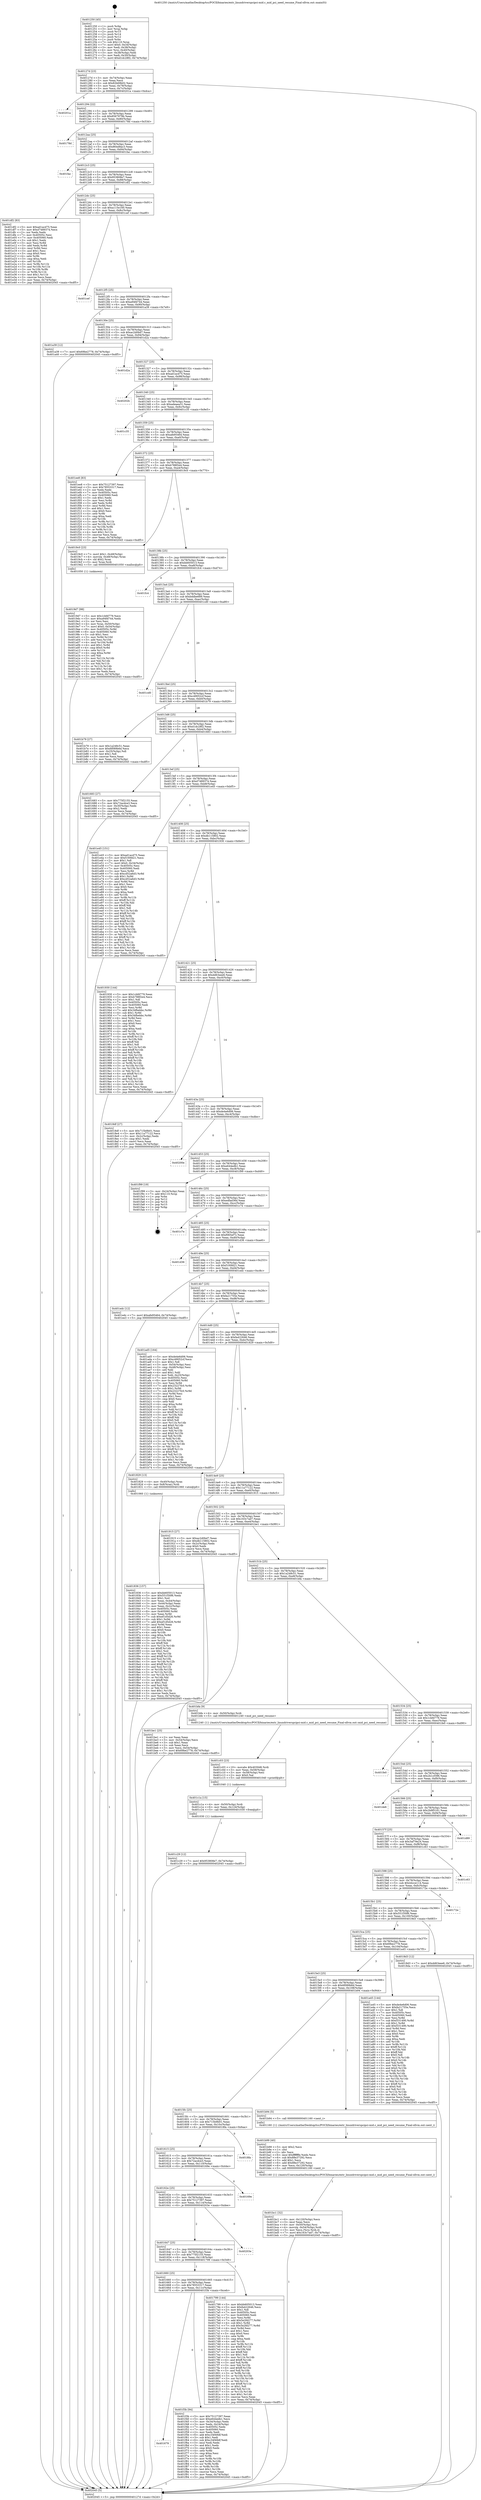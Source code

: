 digraph "0x401250" {
  label = "0x401250 (/mnt/c/Users/mathe/Desktop/tcc/POCII/binaries/extr_linuxdriverspcipci-mid.c_mid_pci_need_resume_Final-ollvm.out::main(0))"
  labelloc = "t"
  node[shape=record]

  Entry [label="",width=0.3,height=0.3,shape=circle,fillcolor=black,style=filled]
  "0x40127d" [label="{
     0x40127d [23]\l
     | [instrs]\l
     &nbsp;&nbsp;0x40127d \<+3\>: mov -0x74(%rbp),%eax\l
     &nbsp;&nbsp;0x401280 \<+2\>: mov %eax,%ecx\l
     &nbsp;&nbsp;0x401282 \<+6\>: sub $0x82b69b02,%ecx\l
     &nbsp;&nbsp;0x401288 \<+3\>: mov %eax,-0x78(%rbp)\l
     &nbsp;&nbsp;0x40128b \<+3\>: mov %ecx,-0x7c(%rbp)\l
     &nbsp;&nbsp;0x40128e \<+6\>: je 000000000040201a \<main+0xdca\>\l
  }"]
  "0x40201a" [label="{
     0x40201a\l
  }", style=dashed]
  "0x401294" [label="{
     0x401294 [22]\l
     | [instrs]\l
     &nbsp;&nbsp;0x401294 \<+5\>: jmp 0000000000401299 \<main+0x49\>\l
     &nbsp;&nbsp;0x401299 \<+3\>: mov -0x78(%rbp),%eax\l
     &nbsp;&nbsp;0x40129c \<+5\>: sub $0x8567979b,%eax\l
     &nbsp;&nbsp;0x4012a1 \<+3\>: mov %eax,-0x80(%rbp)\l
     &nbsp;&nbsp;0x4012a4 \<+6\>: je 000000000040178d \<main+0x53d\>\l
  }"]
  Exit [label="",width=0.3,height=0.3,shape=circle,fillcolor=black,style=filled,peripheries=2]
  "0x40178d" [label="{
     0x40178d\l
  }", style=dashed]
  "0x4012aa" [label="{
     0x4012aa [25]\l
     | [instrs]\l
     &nbsp;&nbsp;0x4012aa \<+5\>: jmp 00000000004012af \<main+0x5f\>\l
     &nbsp;&nbsp;0x4012af \<+3\>: mov -0x78(%rbp),%eax\l
     &nbsp;&nbsp;0x4012b2 \<+5\>: sub $0x864d8ac3,%eax\l
     &nbsp;&nbsp;0x4012b7 \<+6\>: mov %eax,-0x84(%rbp)\l
     &nbsp;&nbsp;0x4012bd \<+6\>: je 0000000000401fac \<main+0xd5c\>\l
  }"]
  "0x401679" [label="{
     0x401679\l
  }", style=dashed]
  "0x401fac" [label="{
     0x401fac\l
  }", style=dashed]
  "0x4012c3" [label="{
     0x4012c3 [25]\l
     | [instrs]\l
     &nbsp;&nbsp;0x4012c3 \<+5\>: jmp 00000000004012c8 \<main+0x78\>\l
     &nbsp;&nbsp;0x4012c8 \<+3\>: mov -0x78(%rbp),%eax\l
     &nbsp;&nbsp;0x4012cb \<+5\>: sub $0x953808e7,%eax\l
     &nbsp;&nbsp;0x4012d0 \<+6\>: mov %eax,-0x88(%rbp)\l
     &nbsp;&nbsp;0x4012d6 \<+6\>: je 0000000000401df2 \<main+0xba2\>\l
  }"]
  "0x401f3b" [label="{
     0x401f3b [94]\l
     | [instrs]\l
     &nbsp;&nbsp;0x401f3b \<+5\>: mov $0x75127397,%eax\l
     &nbsp;&nbsp;0x401f40 \<+5\>: mov $0xe644edb1,%ecx\l
     &nbsp;&nbsp;0x401f45 \<+3\>: mov -0x34(%rbp),%edx\l
     &nbsp;&nbsp;0x401f48 \<+3\>: mov %edx,-0x24(%rbp)\l
     &nbsp;&nbsp;0x401f4b \<+7\>: mov 0x40505c,%edx\l
     &nbsp;&nbsp;0x401f52 \<+7\>: mov 0x405060,%esi\l
     &nbsp;&nbsp;0x401f59 \<+2\>: mov %edx,%edi\l
     &nbsp;&nbsp;0x401f5b \<+6\>: add $0xc34f49df,%edi\l
     &nbsp;&nbsp;0x401f61 \<+3\>: sub $0x1,%edi\l
     &nbsp;&nbsp;0x401f64 \<+6\>: sub $0xc34f49df,%edi\l
     &nbsp;&nbsp;0x401f6a \<+3\>: imul %edi,%edx\l
     &nbsp;&nbsp;0x401f6d \<+3\>: and $0x1,%edx\l
     &nbsp;&nbsp;0x401f70 \<+3\>: cmp $0x0,%edx\l
     &nbsp;&nbsp;0x401f73 \<+4\>: sete %r8b\l
     &nbsp;&nbsp;0x401f77 \<+3\>: cmp $0xa,%esi\l
     &nbsp;&nbsp;0x401f7a \<+4\>: setl %r9b\l
     &nbsp;&nbsp;0x401f7e \<+3\>: mov %r8b,%r10b\l
     &nbsp;&nbsp;0x401f81 \<+3\>: and %r9b,%r10b\l
     &nbsp;&nbsp;0x401f84 \<+3\>: xor %r9b,%r8b\l
     &nbsp;&nbsp;0x401f87 \<+3\>: or %r8b,%r10b\l
     &nbsp;&nbsp;0x401f8a \<+4\>: test $0x1,%r10b\l
     &nbsp;&nbsp;0x401f8e \<+3\>: cmovne %ecx,%eax\l
     &nbsp;&nbsp;0x401f91 \<+3\>: mov %eax,-0x74(%rbp)\l
     &nbsp;&nbsp;0x401f94 \<+5\>: jmp 0000000000402045 \<main+0xdf5\>\l
  }"]
  "0x401df2" [label="{
     0x401df2 [83]\l
     | [instrs]\l
     &nbsp;&nbsp;0x401df2 \<+5\>: mov $0xad1acd75,%eax\l
     &nbsp;&nbsp;0x401df7 \<+5\>: mov $0xd7489374,%ecx\l
     &nbsp;&nbsp;0x401dfc \<+2\>: xor %edx,%edx\l
     &nbsp;&nbsp;0x401dfe \<+7\>: mov 0x40505c,%esi\l
     &nbsp;&nbsp;0x401e05 \<+7\>: mov 0x405060,%edi\l
     &nbsp;&nbsp;0x401e0c \<+3\>: sub $0x1,%edx\l
     &nbsp;&nbsp;0x401e0f \<+3\>: mov %esi,%r8d\l
     &nbsp;&nbsp;0x401e12 \<+3\>: add %edx,%r8d\l
     &nbsp;&nbsp;0x401e15 \<+4\>: imul %r8d,%esi\l
     &nbsp;&nbsp;0x401e19 \<+3\>: and $0x1,%esi\l
     &nbsp;&nbsp;0x401e1c \<+3\>: cmp $0x0,%esi\l
     &nbsp;&nbsp;0x401e1f \<+4\>: sete %r9b\l
     &nbsp;&nbsp;0x401e23 \<+3\>: cmp $0xa,%edi\l
     &nbsp;&nbsp;0x401e26 \<+4\>: setl %r10b\l
     &nbsp;&nbsp;0x401e2a \<+3\>: mov %r9b,%r11b\l
     &nbsp;&nbsp;0x401e2d \<+3\>: and %r10b,%r11b\l
     &nbsp;&nbsp;0x401e30 \<+3\>: xor %r10b,%r9b\l
     &nbsp;&nbsp;0x401e33 \<+3\>: or %r9b,%r11b\l
     &nbsp;&nbsp;0x401e36 \<+4\>: test $0x1,%r11b\l
     &nbsp;&nbsp;0x401e3a \<+3\>: cmovne %ecx,%eax\l
     &nbsp;&nbsp;0x401e3d \<+3\>: mov %eax,-0x74(%rbp)\l
     &nbsp;&nbsp;0x401e40 \<+5\>: jmp 0000000000402045 \<main+0xdf5\>\l
  }"]
  "0x4012dc" [label="{
     0x4012dc [25]\l
     | [instrs]\l
     &nbsp;&nbsp;0x4012dc \<+5\>: jmp 00000000004012e1 \<main+0x91\>\l
     &nbsp;&nbsp;0x4012e1 \<+3\>: mov -0x78(%rbp),%eax\l
     &nbsp;&nbsp;0x4012e4 \<+5\>: sub $0xa115e160,%eax\l
     &nbsp;&nbsp;0x4012e9 \<+6\>: mov %eax,-0x8c(%rbp)\l
     &nbsp;&nbsp;0x4012ef \<+6\>: je 0000000000401cef \<main+0xa9f\>\l
  }"]
  "0x401c29" [label="{
     0x401c29 [12]\l
     | [instrs]\l
     &nbsp;&nbsp;0x401c29 \<+7\>: movl $0x953808e7,-0x74(%rbp)\l
     &nbsp;&nbsp;0x401c30 \<+5\>: jmp 0000000000402045 \<main+0xdf5\>\l
  }"]
  "0x401cef" [label="{
     0x401cef\l
  }", style=dashed]
  "0x4012f5" [label="{
     0x4012f5 [25]\l
     | [instrs]\l
     &nbsp;&nbsp;0x4012f5 \<+5\>: jmp 00000000004012fa \<main+0xaa\>\l
     &nbsp;&nbsp;0x4012fa \<+3\>: mov -0x78(%rbp),%eax\l
     &nbsp;&nbsp;0x4012fd \<+5\>: sub $0xa94fd744,%eax\l
     &nbsp;&nbsp;0x401302 \<+6\>: mov %eax,-0x90(%rbp)\l
     &nbsp;&nbsp;0x401308 \<+6\>: je 0000000000401a39 \<main+0x7e9\>\l
  }"]
  "0x401c1a" [label="{
     0x401c1a [15]\l
     | [instrs]\l
     &nbsp;&nbsp;0x401c1a \<+4\>: mov -0x50(%rbp),%rdi\l
     &nbsp;&nbsp;0x401c1e \<+6\>: mov %eax,-0x124(%rbp)\l
     &nbsp;&nbsp;0x401c24 \<+5\>: call 0000000000401030 \<free@plt\>\l
     | [calls]\l
     &nbsp;&nbsp;0x401030 \{1\} (unknown)\l
  }"]
  "0x401a39" [label="{
     0x401a39 [12]\l
     | [instrs]\l
     &nbsp;&nbsp;0x401a39 \<+7\>: movl $0x69be2778,-0x74(%rbp)\l
     &nbsp;&nbsp;0x401a40 \<+5\>: jmp 0000000000402045 \<main+0xdf5\>\l
  }"]
  "0x40130e" [label="{
     0x40130e [25]\l
     | [instrs]\l
     &nbsp;&nbsp;0x40130e \<+5\>: jmp 0000000000401313 \<main+0xc3\>\l
     &nbsp;&nbsp;0x401313 \<+3\>: mov -0x78(%rbp),%eax\l
     &nbsp;&nbsp;0x401316 \<+5\>: sub $0xac2d0bd7,%eax\l
     &nbsp;&nbsp;0x40131b \<+6\>: mov %eax,-0x94(%rbp)\l
     &nbsp;&nbsp;0x401321 \<+6\>: je 0000000000401d2a \<main+0xada\>\l
  }"]
  "0x401c03" [label="{
     0x401c03 [23]\l
     | [instrs]\l
     &nbsp;&nbsp;0x401c03 \<+10\>: movabs $0x4030d6,%rdi\l
     &nbsp;&nbsp;0x401c0d \<+3\>: mov %eax,-0x58(%rbp)\l
     &nbsp;&nbsp;0x401c10 \<+3\>: mov -0x58(%rbp),%esi\l
     &nbsp;&nbsp;0x401c13 \<+2\>: mov $0x0,%al\l
     &nbsp;&nbsp;0x401c15 \<+5\>: call 0000000000401040 \<printf@plt\>\l
     | [calls]\l
     &nbsp;&nbsp;0x401040 \{1\} (unknown)\l
  }"]
  "0x401d2a" [label="{
     0x401d2a\l
  }", style=dashed]
  "0x401327" [label="{
     0x401327 [25]\l
     | [instrs]\l
     &nbsp;&nbsp;0x401327 \<+5\>: jmp 000000000040132c \<main+0xdc\>\l
     &nbsp;&nbsp;0x40132c \<+3\>: mov -0x78(%rbp),%eax\l
     &nbsp;&nbsp;0x40132f \<+5\>: sub $0xad1acd75,%eax\l
     &nbsp;&nbsp;0x401334 \<+6\>: mov %eax,-0x98(%rbp)\l
     &nbsp;&nbsp;0x40133a \<+6\>: je 000000000040202b \<main+0xddb\>\l
  }"]
  "0x401bc1" [label="{
     0x401bc1 [32]\l
     | [instrs]\l
     &nbsp;&nbsp;0x401bc1 \<+6\>: mov -0x120(%rbp),%ecx\l
     &nbsp;&nbsp;0x401bc7 \<+3\>: imul %eax,%ecx\l
     &nbsp;&nbsp;0x401bca \<+4\>: mov -0x50(%rbp),%rsi\l
     &nbsp;&nbsp;0x401bce \<+4\>: movslq -0x54(%rbp),%rdi\l
     &nbsp;&nbsp;0x401bd2 \<+3\>: mov %ecx,(%rsi,%rdi,4)\l
     &nbsp;&nbsp;0x401bd5 \<+7\>: movl $0x163c7ad7,-0x74(%rbp)\l
     &nbsp;&nbsp;0x401bdc \<+5\>: jmp 0000000000402045 \<main+0xdf5\>\l
  }"]
  "0x40202b" [label="{
     0x40202b\l
  }", style=dashed]
  "0x401340" [label="{
     0x401340 [25]\l
     | [instrs]\l
     &nbsp;&nbsp;0x401340 \<+5\>: jmp 0000000000401345 \<main+0xf5\>\l
     &nbsp;&nbsp;0x401345 \<+3\>: mov -0x78(%rbp),%eax\l
     &nbsp;&nbsp;0x401348 \<+5\>: sub $0xadeaea31,%eax\l
     &nbsp;&nbsp;0x40134d \<+6\>: mov %eax,-0x9c(%rbp)\l
     &nbsp;&nbsp;0x401353 \<+6\>: je 0000000000401c35 \<main+0x9e5\>\l
  }"]
  "0x401b99" [label="{
     0x401b99 [40]\l
     | [instrs]\l
     &nbsp;&nbsp;0x401b99 \<+5\>: mov $0x2,%ecx\l
     &nbsp;&nbsp;0x401b9e \<+1\>: cltd\l
     &nbsp;&nbsp;0x401b9f \<+2\>: idiv %ecx\l
     &nbsp;&nbsp;0x401ba1 \<+6\>: imul $0xfffffffe,%edx,%ecx\l
     &nbsp;&nbsp;0x401ba7 \<+6\>: sub $0x88e37292,%ecx\l
     &nbsp;&nbsp;0x401bad \<+3\>: add $0x1,%ecx\l
     &nbsp;&nbsp;0x401bb0 \<+6\>: add $0x88e37292,%ecx\l
     &nbsp;&nbsp;0x401bb6 \<+6\>: mov %ecx,-0x120(%rbp)\l
     &nbsp;&nbsp;0x401bbc \<+5\>: call 0000000000401160 \<next_i\>\l
     | [calls]\l
     &nbsp;&nbsp;0x401160 \{1\} (/mnt/c/Users/mathe/Desktop/tcc/POCII/binaries/extr_linuxdriverspcipci-mid.c_mid_pci_need_resume_Final-ollvm.out::next_i)\l
  }"]
  "0x401c35" [label="{
     0x401c35\l
  }", style=dashed]
  "0x401359" [label="{
     0x401359 [25]\l
     | [instrs]\l
     &nbsp;&nbsp;0x401359 \<+5\>: jmp 000000000040135e \<main+0x10e\>\l
     &nbsp;&nbsp;0x40135e \<+3\>: mov -0x78(%rbp),%eax\l
     &nbsp;&nbsp;0x401361 \<+5\>: sub $0xafe95464,%eax\l
     &nbsp;&nbsp;0x401366 \<+6\>: mov %eax,-0xa0(%rbp)\l
     &nbsp;&nbsp;0x40136c \<+6\>: je 0000000000401ee8 \<main+0xc98\>\l
  }"]
  "0x4019d7" [label="{
     0x4019d7 [98]\l
     | [instrs]\l
     &nbsp;&nbsp;0x4019d7 \<+5\>: mov $0x1cbfd779,%ecx\l
     &nbsp;&nbsp;0x4019dc \<+5\>: mov $0xa94fd744,%edx\l
     &nbsp;&nbsp;0x4019e1 \<+2\>: xor %esi,%esi\l
     &nbsp;&nbsp;0x4019e3 \<+4\>: mov %rax,-0x50(%rbp)\l
     &nbsp;&nbsp;0x4019e7 \<+7\>: movl $0x0,-0x54(%rbp)\l
     &nbsp;&nbsp;0x4019ee \<+8\>: mov 0x40505c,%r8d\l
     &nbsp;&nbsp;0x4019f6 \<+8\>: mov 0x405060,%r9d\l
     &nbsp;&nbsp;0x4019fe \<+3\>: sub $0x1,%esi\l
     &nbsp;&nbsp;0x401a01 \<+3\>: mov %r8d,%r10d\l
     &nbsp;&nbsp;0x401a04 \<+3\>: add %esi,%r10d\l
     &nbsp;&nbsp;0x401a07 \<+4\>: imul %r10d,%r8d\l
     &nbsp;&nbsp;0x401a0b \<+4\>: and $0x1,%r8d\l
     &nbsp;&nbsp;0x401a0f \<+4\>: cmp $0x0,%r8d\l
     &nbsp;&nbsp;0x401a13 \<+4\>: sete %r11b\l
     &nbsp;&nbsp;0x401a17 \<+4\>: cmp $0xa,%r9d\l
     &nbsp;&nbsp;0x401a1b \<+3\>: setl %bl\l
     &nbsp;&nbsp;0x401a1e \<+3\>: mov %r11b,%r14b\l
     &nbsp;&nbsp;0x401a21 \<+3\>: and %bl,%r14b\l
     &nbsp;&nbsp;0x401a24 \<+3\>: xor %bl,%r11b\l
     &nbsp;&nbsp;0x401a27 \<+3\>: or %r11b,%r14b\l
     &nbsp;&nbsp;0x401a2a \<+4\>: test $0x1,%r14b\l
     &nbsp;&nbsp;0x401a2e \<+3\>: cmovne %edx,%ecx\l
     &nbsp;&nbsp;0x401a31 \<+3\>: mov %ecx,-0x74(%rbp)\l
     &nbsp;&nbsp;0x401a34 \<+5\>: jmp 0000000000402045 \<main+0xdf5\>\l
  }"]
  "0x401ee8" [label="{
     0x401ee8 [83]\l
     | [instrs]\l
     &nbsp;&nbsp;0x401ee8 \<+5\>: mov $0x75127397,%eax\l
     &nbsp;&nbsp;0x401eed \<+5\>: mov $0x78553317,%ecx\l
     &nbsp;&nbsp;0x401ef2 \<+2\>: xor %edx,%edx\l
     &nbsp;&nbsp;0x401ef4 \<+7\>: mov 0x40505c,%esi\l
     &nbsp;&nbsp;0x401efb \<+7\>: mov 0x405060,%edi\l
     &nbsp;&nbsp;0x401f02 \<+3\>: sub $0x1,%edx\l
     &nbsp;&nbsp;0x401f05 \<+3\>: mov %esi,%r8d\l
     &nbsp;&nbsp;0x401f08 \<+3\>: add %edx,%r8d\l
     &nbsp;&nbsp;0x401f0b \<+4\>: imul %r8d,%esi\l
     &nbsp;&nbsp;0x401f0f \<+3\>: and $0x1,%esi\l
     &nbsp;&nbsp;0x401f12 \<+3\>: cmp $0x0,%esi\l
     &nbsp;&nbsp;0x401f15 \<+4\>: sete %r9b\l
     &nbsp;&nbsp;0x401f19 \<+3\>: cmp $0xa,%edi\l
     &nbsp;&nbsp;0x401f1c \<+4\>: setl %r10b\l
     &nbsp;&nbsp;0x401f20 \<+3\>: mov %r9b,%r11b\l
     &nbsp;&nbsp;0x401f23 \<+3\>: and %r10b,%r11b\l
     &nbsp;&nbsp;0x401f26 \<+3\>: xor %r10b,%r9b\l
     &nbsp;&nbsp;0x401f29 \<+3\>: or %r9b,%r11b\l
     &nbsp;&nbsp;0x401f2c \<+4\>: test $0x1,%r11b\l
     &nbsp;&nbsp;0x401f30 \<+3\>: cmovne %ecx,%eax\l
     &nbsp;&nbsp;0x401f33 \<+3\>: mov %eax,-0x74(%rbp)\l
     &nbsp;&nbsp;0x401f36 \<+5\>: jmp 0000000000402045 \<main+0xdf5\>\l
  }"]
  "0x401372" [label="{
     0x401372 [25]\l
     | [instrs]\l
     &nbsp;&nbsp;0x401372 \<+5\>: jmp 0000000000401377 \<main+0x127\>\l
     &nbsp;&nbsp;0x401377 \<+3\>: mov -0x78(%rbp),%eax\l
     &nbsp;&nbsp;0x40137a \<+5\>: sub $0xb788f2e4,%eax\l
     &nbsp;&nbsp;0x40137f \<+6\>: mov %eax,-0xa4(%rbp)\l
     &nbsp;&nbsp;0x401385 \<+6\>: je 00000000004019c0 \<main+0x770\>\l
  }"]
  "0x401836" [label="{
     0x401836 [157]\l
     | [instrs]\l
     &nbsp;&nbsp;0x401836 \<+5\>: mov $0xbb605013,%ecx\l
     &nbsp;&nbsp;0x40183b \<+5\>: mov $0x551f30f6,%edx\l
     &nbsp;&nbsp;0x401840 \<+3\>: mov $0x1,%sil\l
     &nbsp;&nbsp;0x401843 \<+3\>: mov %eax,-0x44(%rbp)\l
     &nbsp;&nbsp;0x401846 \<+3\>: mov -0x44(%rbp),%eax\l
     &nbsp;&nbsp;0x401849 \<+3\>: mov %eax,-0x2c(%rbp)\l
     &nbsp;&nbsp;0x40184c \<+7\>: mov 0x40505c,%eax\l
     &nbsp;&nbsp;0x401853 \<+8\>: mov 0x405060,%r8d\l
     &nbsp;&nbsp;0x40185b \<+3\>: mov %eax,%r9d\l
     &nbsp;&nbsp;0x40185e \<+7\>: sub $0xef1d5d26,%r9d\l
     &nbsp;&nbsp;0x401865 \<+4\>: sub $0x1,%r9d\l
     &nbsp;&nbsp;0x401869 \<+7\>: add $0xef1d5d26,%r9d\l
     &nbsp;&nbsp;0x401870 \<+4\>: imul %r9d,%eax\l
     &nbsp;&nbsp;0x401874 \<+3\>: and $0x1,%eax\l
     &nbsp;&nbsp;0x401877 \<+3\>: cmp $0x0,%eax\l
     &nbsp;&nbsp;0x40187a \<+4\>: sete %r10b\l
     &nbsp;&nbsp;0x40187e \<+4\>: cmp $0xa,%r8d\l
     &nbsp;&nbsp;0x401882 \<+4\>: setl %r11b\l
     &nbsp;&nbsp;0x401886 \<+3\>: mov %r10b,%bl\l
     &nbsp;&nbsp;0x401889 \<+3\>: xor $0xff,%bl\l
     &nbsp;&nbsp;0x40188c \<+3\>: mov %r11b,%r14b\l
     &nbsp;&nbsp;0x40188f \<+4\>: xor $0xff,%r14b\l
     &nbsp;&nbsp;0x401893 \<+4\>: xor $0x1,%sil\l
     &nbsp;&nbsp;0x401897 \<+3\>: mov %bl,%r15b\l
     &nbsp;&nbsp;0x40189a \<+4\>: and $0xff,%r15b\l
     &nbsp;&nbsp;0x40189e \<+3\>: and %sil,%r10b\l
     &nbsp;&nbsp;0x4018a1 \<+3\>: mov %r14b,%r12b\l
     &nbsp;&nbsp;0x4018a4 \<+4\>: and $0xff,%r12b\l
     &nbsp;&nbsp;0x4018a8 \<+3\>: and %sil,%r11b\l
     &nbsp;&nbsp;0x4018ab \<+3\>: or %r10b,%r15b\l
     &nbsp;&nbsp;0x4018ae \<+3\>: or %r11b,%r12b\l
     &nbsp;&nbsp;0x4018b1 \<+3\>: xor %r12b,%r15b\l
     &nbsp;&nbsp;0x4018b4 \<+3\>: or %r14b,%bl\l
     &nbsp;&nbsp;0x4018b7 \<+3\>: xor $0xff,%bl\l
     &nbsp;&nbsp;0x4018ba \<+4\>: or $0x1,%sil\l
     &nbsp;&nbsp;0x4018be \<+3\>: and %sil,%bl\l
     &nbsp;&nbsp;0x4018c1 \<+3\>: or %bl,%r15b\l
     &nbsp;&nbsp;0x4018c4 \<+4\>: test $0x1,%r15b\l
     &nbsp;&nbsp;0x4018c8 \<+3\>: cmovne %edx,%ecx\l
     &nbsp;&nbsp;0x4018cb \<+3\>: mov %ecx,-0x74(%rbp)\l
     &nbsp;&nbsp;0x4018ce \<+5\>: jmp 0000000000402045 \<main+0xdf5\>\l
  }"]
  "0x4019c0" [label="{
     0x4019c0 [23]\l
     | [instrs]\l
     &nbsp;&nbsp;0x4019c0 \<+7\>: movl $0x1,-0x48(%rbp)\l
     &nbsp;&nbsp;0x4019c7 \<+4\>: movslq -0x48(%rbp),%rax\l
     &nbsp;&nbsp;0x4019cb \<+4\>: shl $0x2,%rax\l
     &nbsp;&nbsp;0x4019cf \<+3\>: mov %rax,%rdi\l
     &nbsp;&nbsp;0x4019d2 \<+5\>: call 0000000000401050 \<malloc@plt\>\l
     | [calls]\l
     &nbsp;&nbsp;0x401050 \{1\} (unknown)\l
  }"]
  "0x40138b" [label="{
     0x40138b [25]\l
     | [instrs]\l
     &nbsp;&nbsp;0x40138b \<+5\>: jmp 0000000000401390 \<main+0x140\>\l
     &nbsp;&nbsp;0x401390 \<+3\>: mov -0x78(%rbp),%eax\l
     &nbsp;&nbsp;0x401393 \<+5\>: sub $0xbb605013,%eax\l
     &nbsp;&nbsp;0x401398 \<+6\>: mov %eax,-0xa8(%rbp)\l
     &nbsp;&nbsp;0x40139e \<+6\>: je 0000000000401fc4 \<main+0xd74\>\l
  }"]
  "0x401660" [label="{
     0x401660 [25]\l
     | [instrs]\l
     &nbsp;&nbsp;0x401660 \<+5\>: jmp 0000000000401665 \<main+0x415\>\l
     &nbsp;&nbsp;0x401665 \<+3\>: mov -0x78(%rbp),%eax\l
     &nbsp;&nbsp;0x401668 \<+5\>: sub $0x78553317,%eax\l
     &nbsp;&nbsp;0x40166d \<+6\>: mov %eax,-0x11c(%rbp)\l
     &nbsp;&nbsp;0x401673 \<+6\>: je 0000000000401f3b \<main+0xceb\>\l
  }"]
  "0x401fc4" [label="{
     0x401fc4\l
  }", style=dashed]
  "0x4013a4" [label="{
     0x4013a4 [25]\l
     | [instrs]\l
     &nbsp;&nbsp;0x4013a4 \<+5\>: jmp 00000000004013a9 \<main+0x159\>\l
     &nbsp;&nbsp;0x4013a9 \<+3\>: mov -0x78(%rbp),%eax\l
     &nbsp;&nbsp;0x4013ac \<+5\>: sub $0xbddbe689,%eax\l
     &nbsp;&nbsp;0x4013b1 \<+6\>: mov %eax,-0xac(%rbp)\l
     &nbsp;&nbsp;0x4013b7 \<+6\>: je 0000000000401cd0 \<main+0xa80\>\l
  }"]
  "0x401799" [label="{
     0x401799 [144]\l
     | [instrs]\l
     &nbsp;&nbsp;0x401799 \<+5\>: mov $0xbb605013,%eax\l
     &nbsp;&nbsp;0x40179e \<+5\>: mov $0xfa422646,%ecx\l
     &nbsp;&nbsp;0x4017a3 \<+2\>: mov $0x1,%dl\l
     &nbsp;&nbsp;0x4017a5 \<+7\>: mov 0x40505c,%esi\l
     &nbsp;&nbsp;0x4017ac \<+7\>: mov 0x405060,%edi\l
     &nbsp;&nbsp;0x4017b3 \<+3\>: mov %esi,%r8d\l
     &nbsp;&nbsp;0x4017b6 \<+7\>: add $0x5e2fd277,%r8d\l
     &nbsp;&nbsp;0x4017bd \<+4\>: sub $0x1,%r8d\l
     &nbsp;&nbsp;0x4017c1 \<+7\>: sub $0x5e2fd277,%r8d\l
     &nbsp;&nbsp;0x4017c8 \<+4\>: imul %r8d,%esi\l
     &nbsp;&nbsp;0x4017cc \<+3\>: and $0x1,%esi\l
     &nbsp;&nbsp;0x4017cf \<+3\>: cmp $0x0,%esi\l
     &nbsp;&nbsp;0x4017d2 \<+4\>: sete %r9b\l
     &nbsp;&nbsp;0x4017d6 \<+3\>: cmp $0xa,%edi\l
     &nbsp;&nbsp;0x4017d9 \<+4\>: setl %r10b\l
     &nbsp;&nbsp;0x4017dd \<+3\>: mov %r9b,%r11b\l
     &nbsp;&nbsp;0x4017e0 \<+4\>: xor $0xff,%r11b\l
     &nbsp;&nbsp;0x4017e4 \<+3\>: mov %r10b,%bl\l
     &nbsp;&nbsp;0x4017e7 \<+3\>: xor $0xff,%bl\l
     &nbsp;&nbsp;0x4017ea \<+3\>: xor $0x1,%dl\l
     &nbsp;&nbsp;0x4017ed \<+3\>: mov %r11b,%r14b\l
     &nbsp;&nbsp;0x4017f0 \<+4\>: and $0xff,%r14b\l
     &nbsp;&nbsp;0x4017f4 \<+3\>: and %dl,%r9b\l
     &nbsp;&nbsp;0x4017f7 \<+3\>: mov %bl,%r15b\l
     &nbsp;&nbsp;0x4017fa \<+4\>: and $0xff,%r15b\l
     &nbsp;&nbsp;0x4017fe \<+3\>: and %dl,%r10b\l
     &nbsp;&nbsp;0x401801 \<+3\>: or %r9b,%r14b\l
     &nbsp;&nbsp;0x401804 \<+3\>: or %r10b,%r15b\l
     &nbsp;&nbsp;0x401807 \<+3\>: xor %r15b,%r14b\l
     &nbsp;&nbsp;0x40180a \<+3\>: or %bl,%r11b\l
     &nbsp;&nbsp;0x40180d \<+4\>: xor $0xff,%r11b\l
     &nbsp;&nbsp;0x401811 \<+3\>: or $0x1,%dl\l
     &nbsp;&nbsp;0x401814 \<+3\>: and %dl,%r11b\l
     &nbsp;&nbsp;0x401817 \<+3\>: or %r11b,%r14b\l
     &nbsp;&nbsp;0x40181a \<+4\>: test $0x1,%r14b\l
     &nbsp;&nbsp;0x40181e \<+3\>: cmovne %ecx,%eax\l
     &nbsp;&nbsp;0x401821 \<+3\>: mov %eax,-0x74(%rbp)\l
     &nbsp;&nbsp;0x401824 \<+5\>: jmp 0000000000402045 \<main+0xdf5\>\l
  }"]
  "0x401cd0" [label="{
     0x401cd0\l
  }", style=dashed]
  "0x4013bd" [label="{
     0x4013bd [25]\l
     | [instrs]\l
     &nbsp;&nbsp;0x4013bd \<+5\>: jmp 00000000004013c2 \<main+0x172\>\l
     &nbsp;&nbsp;0x4013c2 \<+3\>: mov -0x78(%rbp),%eax\l
     &nbsp;&nbsp;0x4013c5 \<+5\>: sub $0xc49052cf,%eax\l
     &nbsp;&nbsp;0x4013ca \<+6\>: mov %eax,-0xb0(%rbp)\l
     &nbsp;&nbsp;0x4013d0 \<+6\>: je 0000000000401b79 \<main+0x929\>\l
  }"]
  "0x401647" [label="{
     0x401647 [25]\l
     | [instrs]\l
     &nbsp;&nbsp;0x401647 \<+5\>: jmp 000000000040164c \<main+0x3fc\>\l
     &nbsp;&nbsp;0x40164c \<+3\>: mov -0x78(%rbp),%eax\l
     &nbsp;&nbsp;0x40164f \<+5\>: sub $0x775f2155,%eax\l
     &nbsp;&nbsp;0x401654 \<+6\>: mov %eax,-0x118(%rbp)\l
     &nbsp;&nbsp;0x40165a \<+6\>: je 0000000000401799 \<main+0x549\>\l
  }"]
  "0x401b79" [label="{
     0x401b79 [27]\l
     | [instrs]\l
     &nbsp;&nbsp;0x401b79 \<+5\>: mov $0x1a248c51,%eax\l
     &nbsp;&nbsp;0x401b7e \<+5\>: mov $0x6f089b6d,%ecx\l
     &nbsp;&nbsp;0x401b83 \<+3\>: mov -0x25(%rbp),%dl\l
     &nbsp;&nbsp;0x401b86 \<+3\>: test $0x1,%dl\l
     &nbsp;&nbsp;0x401b89 \<+3\>: cmovne %ecx,%eax\l
     &nbsp;&nbsp;0x401b8c \<+3\>: mov %eax,-0x74(%rbp)\l
     &nbsp;&nbsp;0x401b8f \<+5\>: jmp 0000000000402045 \<main+0xdf5\>\l
  }"]
  "0x4013d6" [label="{
     0x4013d6 [25]\l
     | [instrs]\l
     &nbsp;&nbsp;0x4013d6 \<+5\>: jmp 00000000004013db \<main+0x18b\>\l
     &nbsp;&nbsp;0x4013db \<+3\>: mov -0x78(%rbp),%eax\l
     &nbsp;&nbsp;0x4013de \<+5\>: sub $0xd1dc28f2,%eax\l
     &nbsp;&nbsp;0x4013e3 \<+6\>: mov %eax,-0xb4(%rbp)\l
     &nbsp;&nbsp;0x4013e9 \<+6\>: je 0000000000401683 \<main+0x433\>\l
  }"]
  "0x40203e" [label="{
     0x40203e\l
  }", style=dashed]
  "0x401683" [label="{
     0x401683 [27]\l
     | [instrs]\l
     &nbsp;&nbsp;0x401683 \<+5\>: mov $0x775f2155,%eax\l
     &nbsp;&nbsp;0x401688 \<+5\>: mov $0x72acdce3,%ecx\l
     &nbsp;&nbsp;0x40168d \<+3\>: mov -0x30(%rbp),%edx\l
     &nbsp;&nbsp;0x401690 \<+3\>: cmp $0x2,%edx\l
     &nbsp;&nbsp;0x401693 \<+3\>: cmovne %ecx,%eax\l
     &nbsp;&nbsp;0x401696 \<+3\>: mov %eax,-0x74(%rbp)\l
     &nbsp;&nbsp;0x401699 \<+5\>: jmp 0000000000402045 \<main+0xdf5\>\l
  }"]
  "0x4013ef" [label="{
     0x4013ef [25]\l
     | [instrs]\l
     &nbsp;&nbsp;0x4013ef \<+5\>: jmp 00000000004013f4 \<main+0x1a4\>\l
     &nbsp;&nbsp;0x4013f4 \<+3\>: mov -0x78(%rbp),%eax\l
     &nbsp;&nbsp;0x4013f7 \<+5\>: sub $0xd7489374,%eax\l
     &nbsp;&nbsp;0x4013fc \<+6\>: mov %eax,-0xb8(%rbp)\l
     &nbsp;&nbsp;0x401402 \<+6\>: je 0000000000401e45 \<main+0xbf5\>\l
  }"]
  "0x402045" [label="{
     0x402045 [5]\l
     | [instrs]\l
     &nbsp;&nbsp;0x402045 \<+5\>: jmp 000000000040127d \<main+0x2d\>\l
  }"]
  "0x401250" [label="{
     0x401250 [45]\l
     | [instrs]\l
     &nbsp;&nbsp;0x401250 \<+1\>: push %rbp\l
     &nbsp;&nbsp;0x401251 \<+3\>: mov %rsp,%rbp\l
     &nbsp;&nbsp;0x401254 \<+2\>: push %r15\l
     &nbsp;&nbsp;0x401256 \<+2\>: push %r14\l
     &nbsp;&nbsp;0x401258 \<+2\>: push %r12\l
     &nbsp;&nbsp;0x40125a \<+1\>: push %rbx\l
     &nbsp;&nbsp;0x40125b \<+7\>: sub $0x110,%rsp\l
     &nbsp;&nbsp;0x401262 \<+7\>: movl $0x0,-0x34(%rbp)\l
     &nbsp;&nbsp;0x401269 \<+3\>: mov %edi,-0x38(%rbp)\l
     &nbsp;&nbsp;0x40126c \<+4\>: mov %rsi,-0x40(%rbp)\l
     &nbsp;&nbsp;0x401270 \<+3\>: mov -0x38(%rbp),%edi\l
     &nbsp;&nbsp;0x401273 \<+3\>: mov %edi,-0x30(%rbp)\l
     &nbsp;&nbsp;0x401276 \<+7\>: movl $0xd1dc28f2,-0x74(%rbp)\l
  }"]
  "0x40162e" [label="{
     0x40162e [25]\l
     | [instrs]\l
     &nbsp;&nbsp;0x40162e \<+5\>: jmp 0000000000401633 \<main+0x3e3\>\l
     &nbsp;&nbsp;0x401633 \<+3\>: mov -0x78(%rbp),%eax\l
     &nbsp;&nbsp;0x401636 \<+5\>: sub $0x75127397,%eax\l
     &nbsp;&nbsp;0x40163b \<+6\>: mov %eax,-0x114(%rbp)\l
     &nbsp;&nbsp;0x401641 \<+6\>: je 000000000040203e \<main+0xdee\>\l
  }"]
  "0x401e45" [label="{
     0x401e45 [151]\l
     | [instrs]\l
     &nbsp;&nbsp;0x401e45 \<+5\>: mov $0xad1acd75,%eax\l
     &nbsp;&nbsp;0x401e4a \<+5\>: mov $0xf100fd21,%ecx\l
     &nbsp;&nbsp;0x401e4f \<+2\>: mov $0x1,%dl\l
     &nbsp;&nbsp;0x401e51 \<+7\>: movl $0x0,-0x34(%rbp)\l
     &nbsp;&nbsp;0x401e58 \<+7\>: mov 0x40505c,%esi\l
     &nbsp;&nbsp;0x401e5f \<+7\>: mov 0x405060,%edi\l
     &nbsp;&nbsp;0x401e66 \<+3\>: mov %esi,%r8d\l
     &nbsp;&nbsp;0x401e69 \<+7\>: sub $0xcd52a6d3,%r8d\l
     &nbsp;&nbsp;0x401e70 \<+4\>: sub $0x1,%r8d\l
     &nbsp;&nbsp;0x401e74 \<+7\>: add $0xcd52a6d3,%r8d\l
     &nbsp;&nbsp;0x401e7b \<+4\>: imul %r8d,%esi\l
     &nbsp;&nbsp;0x401e7f \<+3\>: and $0x1,%esi\l
     &nbsp;&nbsp;0x401e82 \<+3\>: cmp $0x0,%esi\l
     &nbsp;&nbsp;0x401e85 \<+4\>: sete %r9b\l
     &nbsp;&nbsp;0x401e89 \<+3\>: cmp $0xa,%edi\l
     &nbsp;&nbsp;0x401e8c \<+4\>: setl %r10b\l
     &nbsp;&nbsp;0x401e90 \<+3\>: mov %r9b,%r11b\l
     &nbsp;&nbsp;0x401e93 \<+4\>: xor $0xff,%r11b\l
     &nbsp;&nbsp;0x401e97 \<+3\>: mov %r10b,%bl\l
     &nbsp;&nbsp;0x401e9a \<+3\>: xor $0xff,%bl\l
     &nbsp;&nbsp;0x401e9d \<+3\>: xor $0x1,%dl\l
     &nbsp;&nbsp;0x401ea0 \<+3\>: mov %r11b,%r14b\l
     &nbsp;&nbsp;0x401ea3 \<+4\>: and $0xff,%r14b\l
     &nbsp;&nbsp;0x401ea7 \<+3\>: and %dl,%r9b\l
     &nbsp;&nbsp;0x401eaa \<+3\>: mov %bl,%r15b\l
     &nbsp;&nbsp;0x401ead \<+4\>: and $0xff,%r15b\l
     &nbsp;&nbsp;0x401eb1 \<+3\>: and %dl,%r10b\l
     &nbsp;&nbsp;0x401eb4 \<+3\>: or %r9b,%r14b\l
     &nbsp;&nbsp;0x401eb7 \<+3\>: or %r10b,%r15b\l
     &nbsp;&nbsp;0x401eba \<+3\>: xor %r15b,%r14b\l
     &nbsp;&nbsp;0x401ebd \<+3\>: or %bl,%r11b\l
     &nbsp;&nbsp;0x401ec0 \<+4\>: xor $0xff,%r11b\l
     &nbsp;&nbsp;0x401ec4 \<+3\>: or $0x1,%dl\l
     &nbsp;&nbsp;0x401ec7 \<+3\>: and %dl,%r11b\l
     &nbsp;&nbsp;0x401eca \<+3\>: or %r11b,%r14b\l
     &nbsp;&nbsp;0x401ecd \<+4\>: test $0x1,%r14b\l
     &nbsp;&nbsp;0x401ed1 \<+3\>: cmovne %ecx,%eax\l
     &nbsp;&nbsp;0x401ed4 \<+3\>: mov %eax,-0x74(%rbp)\l
     &nbsp;&nbsp;0x401ed7 \<+5\>: jmp 0000000000402045 \<main+0xdf5\>\l
  }"]
  "0x401408" [label="{
     0x401408 [25]\l
     | [instrs]\l
     &nbsp;&nbsp;0x401408 \<+5\>: jmp 000000000040140d \<main+0x1bd\>\l
     &nbsp;&nbsp;0x40140d \<+3\>: mov -0x78(%rbp),%eax\l
     &nbsp;&nbsp;0x401410 \<+5\>: sub $0xdb115802,%eax\l
     &nbsp;&nbsp;0x401415 \<+6\>: mov %eax,-0xbc(%rbp)\l
     &nbsp;&nbsp;0x40141b \<+6\>: je 0000000000401930 \<main+0x6e0\>\l
  }"]
  "0x40169e" [label="{
     0x40169e\l
  }", style=dashed]
  "0x401930" [label="{
     0x401930 [144]\l
     | [instrs]\l
     &nbsp;&nbsp;0x401930 \<+5\>: mov $0x1cbfd779,%eax\l
     &nbsp;&nbsp;0x401935 \<+5\>: mov $0xb788f2e4,%ecx\l
     &nbsp;&nbsp;0x40193a \<+2\>: mov $0x1,%dl\l
     &nbsp;&nbsp;0x40193c \<+7\>: mov 0x40505c,%esi\l
     &nbsp;&nbsp;0x401943 \<+7\>: mov 0x405060,%edi\l
     &nbsp;&nbsp;0x40194a \<+3\>: mov %esi,%r8d\l
     &nbsp;&nbsp;0x40194d \<+7\>: add $0x34fbebbc,%r8d\l
     &nbsp;&nbsp;0x401954 \<+4\>: sub $0x1,%r8d\l
     &nbsp;&nbsp;0x401958 \<+7\>: sub $0x34fbebbc,%r8d\l
     &nbsp;&nbsp;0x40195f \<+4\>: imul %r8d,%esi\l
     &nbsp;&nbsp;0x401963 \<+3\>: and $0x1,%esi\l
     &nbsp;&nbsp;0x401966 \<+3\>: cmp $0x0,%esi\l
     &nbsp;&nbsp;0x401969 \<+4\>: sete %r9b\l
     &nbsp;&nbsp;0x40196d \<+3\>: cmp $0xa,%edi\l
     &nbsp;&nbsp;0x401970 \<+4\>: setl %r10b\l
     &nbsp;&nbsp;0x401974 \<+3\>: mov %r9b,%r11b\l
     &nbsp;&nbsp;0x401977 \<+4\>: xor $0xff,%r11b\l
     &nbsp;&nbsp;0x40197b \<+3\>: mov %r10b,%bl\l
     &nbsp;&nbsp;0x40197e \<+3\>: xor $0xff,%bl\l
     &nbsp;&nbsp;0x401981 \<+3\>: xor $0x1,%dl\l
     &nbsp;&nbsp;0x401984 \<+3\>: mov %r11b,%r14b\l
     &nbsp;&nbsp;0x401987 \<+4\>: and $0xff,%r14b\l
     &nbsp;&nbsp;0x40198b \<+3\>: and %dl,%r9b\l
     &nbsp;&nbsp;0x40198e \<+3\>: mov %bl,%r15b\l
     &nbsp;&nbsp;0x401991 \<+4\>: and $0xff,%r15b\l
     &nbsp;&nbsp;0x401995 \<+3\>: and %dl,%r10b\l
     &nbsp;&nbsp;0x401998 \<+3\>: or %r9b,%r14b\l
     &nbsp;&nbsp;0x40199b \<+3\>: or %r10b,%r15b\l
     &nbsp;&nbsp;0x40199e \<+3\>: xor %r15b,%r14b\l
     &nbsp;&nbsp;0x4019a1 \<+3\>: or %bl,%r11b\l
     &nbsp;&nbsp;0x4019a4 \<+4\>: xor $0xff,%r11b\l
     &nbsp;&nbsp;0x4019a8 \<+3\>: or $0x1,%dl\l
     &nbsp;&nbsp;0x4019ab \<+3\>: and %dl,%r11b\l
     &nbsp;&nbsp;0x4019ae \<+3\>: or %r11b,%r14b\l
     &nbsp;&nbsp;0x4019b1 \<+4\>: test $0x1,%r14b\l
     &nbsp;&nbsp;0x4019b5 \<+3\>: cmovne %ecx,%eax\l
     &nbsp;&nbsp;0x4019b8 \<+3\>: mov %eax,-0x74(%rbp)\l
     &nbsp;&nbsp;0x4019bb \<+5\>: jmp 0000000000402045 \<main+0xdf5\>\l
  }"]
  "0x401421" [label="{
     0x401421 [25]\l
     | [instrs]\l
     &nbsp;&nbsp;0x401421 \<+5\>: jmp 0000000000401426 \<main+0x1d6\>\l
     &nbsp;&nbsp;0x401426 \<+3\>: mov -0x78(%rbp),%eax\l
     &nbsp;&nbsp;0x401429 \<+5\>: sub $0xdd63eee6,%eax\l
     &nbsp;&nbsp;0x40142e \<+6\>: mov %eax,-0xc0(%rbp)\l
     &nbsp;&nbsp;0x401434 \<+6\>: je 00000000004018df \<main+0x68f\>\l
  }"]
  "0x401615" [label="{
     0x401615 [25]\l
     | [instrs]\l
     &nbsp;&nbsp;0x401615 \<+5\>: jmp 000000000040161a \<main+0x3ca\>\l
     &nbsp;&nbsp;0x40161a \<+3\>: mov -0x78(%rbp),%eax\l
     &nbsp;&nbsp;0x40161d \<+5\>: sub $0x72acdce3,%eax\l
     &nbsp;&nbsp;0x401622 \<+6\>: mov %eax,-0x110(%rbp)\l
     &nbsp;&nbsp;0x401628 \<+6\>: je 000000000040169e \<main+0x44e\>\l
  }"]
  "0x4018df" [label="{
     0x4018df [27]\l
     | [instrs]\l
     &nbsp;&nbsp;0x4018df \<+5\>: mov $0x715b9b01,%eax\l
     &nbsp;&nbsp;0x4018e4 \<+5\>: mov $0x11a77122,%ecx\l
     &nbsp;&nbsp;0x4018e9 \<+3\>: mov -0x2c(%rbp),%edx\l
     &nbsp;&nbsp;0x4018ec \<+3\>: cmp $0x1,%edx\l
     &nbsp;&nbsp;0x4018ef \<+3\>: cmovl %ecx,%eax\l
     &nbsp;&nbsp;0x4018f2 \<+3\>: mov %eax,-0x74(%rbp)\l
     &nbsp;&nbsp;0x4018f5 \<+5\>: jmp 0000000000402045 \<main+0xdf5\>\l
  }"]
  "0x40143a" [label="{
     0x40143a [25]\l
     | [instrs]\l
     &nbsp;&nbsp;0x40143a \<+5\>: jmp 000000000040143f \<main+0x1ef\>\l
     &nbsp;&nbsp;0x40143f \<+3\>: mov -0x78(%rbp),%eax\l
     &nbsp;&nbsp;0x401442 \<+5\>: sub $0xde4e6d06,%eax\l
     &nbsp;&nbsp;0x401447 \<+6\>: mov %eax,-0xc4(%rbp)\l
     &nbsp;&nbsp;0x40144d \<+6\>: je 000000000040200e \<main+0xdbe\>\l
  }"]
  "0x4018fa" [label="{
     0x4018fa\l
  }", style=dashed]
  "0x40200e" [label="{
     0x40200e\l
  }", style=dashed]
  "0x401453" [label="{
     0x401453 [25]\l
     | [instrs]\l
     &nbsp;&nbsp;0x401453 \<+5\>: jmp 0000000000401458 \<main+0x208\>\l
     &nbsp;&nbsp;0x401458 \<+3\>: mov -0x78(%rbp),%eax\l
     &nbsp;&nbsp;0x40145b \<+5\>: sub $0xe644edb1,%eax\l
     &nbsp;&nbsp;0x401460 \<+6\>: mov %eax,-0xc8(%rbp)\l
     &nbsp;&nbsp;0x401466 \<+6\>: je 0000000000401f99 \<main+0xd49\>\l
  }"]
  "0x4015fc" [label="{
     0x4015fc [25]\l
     | [instrs]\l
     &nbsp;&nbsp;0x4015fc \<+5\>: jmp 0000000000401601 \<main+0x3b1\>\l
     &nbsp;&nbsp;0x401601 \<+3\>: mov -0x78(%rbp),%eax\l
     &nbsp;&nbsp;0x401604 \<+5\>: sub $0x715b9b01,%eax\l
     &nbsp;&nbsp;0x401609 \<+6\>: mov %eax,-0x10c(%rbp)\l
     &nbsp;&nbsp;0x40160f \<+6\>: je 00000000004018fa \<main+0x6aa\>\l
  }"]
  "0x401f99" [label="{
     0x401f99 [19]\l
     | [instrs]\l
     &nbsp;&nbsp;0x401f99 \<+3\>: mov -0x24(%rbp),%eax\l
     &nbsp;&nbsp;0x401f9c \<+7\>: add $0x110,%rsp\l
     &nbsp;&nbsp;0x401fa3 \<+1\>: pop %rbx\l
     &nbsp;&nbsp;0x401fa4 \<+2\>: pop %r12\l
     &nbsp;&nbsp;0x401fa6 \<+2\>: pop %r14\l
     &nbsp;&nbsp;0x401fa8 \<+2\>: pop %r15\l
     &nbsp;&nbsp;0x401faa \<+1\>: pop %rbp\l
     &nbsp;&nbsp;0x401fab \<+1\>: ret\l
  }"]
  "0x40146c" [label="{
     0x40146c [25]\l
     | [instrs]\l
     &nbsp;&nbsp;0x40146c \<+5\>: jmp 0000000000401471 \<main+0x221\>\l
     &nbsp;&nbsp;0x401471 \<+3\>: mov -0x78(%rbp),%eax\l
     &nbsp;&nbsp;0x401474 \<+5\>: sub $0xedfad36d,%eax\l
     &nbsp;&nbsp;0x401479 \<+6\>: mov %eax,-0xcc(%rbp)\l
     &nbsp;&nbsp;0x40147f \<+6\>: je 0000000000401c7e \<main+0xa2e\>\l
  }"]
  "0x401b94" [label="{
     0x401b94 [5]\l
     | [instrs]\l
     &nbsp;&nbsp;0x401b94 \<+5\>: call 0000000000401160 \<next_i\>\l
     | [calls]\l
     &nbsp;&nbsp;0x401160 \{1\} (/mnt/c/Users/mathe/Desktop/tcc/POCII/binaries/extr_linuxdriverspcipci-mid.c_mid_pci_need_resume_Final-ollvm.out::next_i)\l
  }"]
  "0x401c7e" [label="{
     0x401c7e\l
  }", style=dashed]
  "0x401485" [label="{
     0x401485 [25]\l
     | [instrs]\l
     &nbsp;&nbsp;0x401485 \<+5\>: jmp 000000000040148a \<main+0x23a\>\l
     &nbsp;&nbsp;0x40148a \<+3\>: mov -0x78(%rbp),%eax\l
     &nbsp;&nbsp;0x40148d \<+5\>: sub $0xf065ef7c,%eax\l
     &nbsp;&nbsp;0x401492 \<+6\>: mov %eax,-0xd0(%rbp)\l
     &nbsp;&nbsp;0x401498 \<+6\>: je 0000000000401d36 \<main+0xae6\>\l
  }"]
  "0x4015e3" [label="{
     0x4015e3 [25]\l
     | [instrs]\l
     &nbsp;&nbsp;0x4015e3 \<+5\>: jmp 00000000004015e8 \<main+0x398\>\l
     &nbsp;&nbsp;0x4015e8 \<+3\>: mov -0x78(%rbp),%eax\l
     &nbsp;&nbsp;0x4015eb \<+5\>: sub $0x6f089b6d,%eax\l
     &nbsp;&nbsp;0x4015f0 \<+6\>: mov %eax,-0x108(%rbp)\l
     &nbsp;&nbsp;0x4015f6 \<+6\>: je 0000000000401b94 \<main+0x944\>\l
  }"]
  "0x401d36" [label="{
     0x401d36\l
  }", style=dashed]
  "0x40149e" [label="{
     0x40149e [25]\l
     | [instrs]\l
     &nbsp;&nbsp;0x40149e \<+5\>: jmp 00000000004014a3 \<main+0x253\>\l
     &nbsp;&nbsp;0x4014a3 \<+3\>: mov -0x78(%rbp),%eax\l
     &nbsp;&nbsp;0x4014a6 \<+5\>: sub $0xf100fd21,%eax\l
     &nbsp;&nbsp;0x4014ab \<+6\>: mov %eax,-0xd4(%rbp)\l
     &nbsp;&nbsp;0x4014b1 \<+6\>: je 0000000000401edc \<main+0xc8c\>\l
  }"]
  "0x401a45" [label="{
     0x401a45 [144]\l
     | [instrs]\l
     &nbsp;&nbsp;0x401a45 \<+5\>: mov $0xde4e6d06,%eax\l
     &nbsp;&nbsp;0x401a4a \<+5\>: mov $0xfa21755e,%ecx\l
     &nbsp;&nbsp;0x401a4f \<+2\>: mov $0x1,%dl\l
     &nbsp;&nbsp;0x401a51 \<+7\>: mov 0x40505c,%esi\l
     &nbsp;&nbsp;0x401a58 \<+7\>: mov 0x405060,%edi\l
     &nbsp;&nbsp;0x401a5f \<+3\>: mov %esi,%r8d\l
     &nbsp;&nbsp;0x401a62 \<+7\>: sub $0xf331490,%r8d\l
     &nbsp;&nbsp;0x401a69 \<+4\>: sub $0x1,%r8d\l
     &nbsp;&nbsp;0x401a6d \<+7\>: add $0xf331490,%r8d\l
     &nbsp;&nbsp;0x401a74 \<+4\>: imul %r8d,%esi\l
     &nbsp;&nbsp;0x401a78 \<+3\>: and $0x1,%esi\l
     &nbsp;&nbsp;0x401a7b \<+3\>: cmp $0x0,%esi\l
     &nbsp;&nbsp;0x401a7e \<+4\>: sete %r9b\l
     &nbsp;&nbsp;0x401a82 \<+3\>: cmp $0xa,%edi\l
     &nbsp;&nbsp;0x401a85 \<+4\>: setl %r10b\l
     &nbsp;&nbsp;0x401a89 \<+3\>: mov %r9b,%r11b\l
     &nbsp;&nbsp;0x401a8c \<+4\>: xor $0xff,%r11b\l
     &nbsp;&nbsp;0x401a90 \<+3\>: mov %r10b,%bl\l
     &nbsp;&nbsp;0x401a93 \<+3\>: xor $0xff,%bl\l
     &nbsp;&nbsp;0x401a96 \<+3\>: xor $0x0,%dl\l
     &nbsp;&nbsp;0x401a99 \<+3\>: mov %r11b,%r14b\l
     &nbsp;&nbsp;0x401a9c \<+4\>: and $0x0,%r14b\l
     &nbsp;&nbsp;0x401aa0 \<+3\>: and %dl,%r9b\l
     &nbsp;&nbsp;0x401aa3 \<+3\>: mov %bl,%r15b\l
     &nbsp;&nbsp;0x401aa6 \<+4\>: and $0x0,%r15b\l
     &nbsp;&nbsp;0x401aaa \<+3\>: and %dl,%r10b\l
     &nbsp;&nbsp;0x401aad \<+3\>: or %r9b,%r14b\l
     &nbsp;&nbsp;0x401ab0 \<+3\>: or %r10b,%r15b\l
     &nbsp;&nbsp;0x401ab3 \<+3\>: xor %r15b,%r14b\l
     &nbsp;&nbsp;0x401ab6 \<+3\>: or %bl,%r11b\l
     &nbsp;&nbsp;0x401ab9 \<+4\>: xor $0xff,%r11b\l
     &nbsp;&nbsp;0x401abd \<+3\>: or $0x0,%dl\l
     &nbsp;&nbsp;0x401ac0 \<+3\>: and %dl,%r11b\l
     &nbsp;&nbsp;0x401ac3 \<+3\>: or %r11b,%r14b\l
     &nbsp;&nbsp;0x401ac6 \<+4\>: test $0x1,%r14b\l
     &nbsp;&nbsp;0x401aca \<+3\>: cmovne %ecx,%eax\l
     &nbsp;&nbsp;0x401acd \<+3\>: mov %eax,-0x74(%rbp)\l
     &nbsp;&nbsp;0x401ad0 \<+5\>: jmp 0000000000402045 \<main+0xdf5\>\l
  }"]
  "0x401edc" [label="{
     0x401edc [12]\l
     | [instrs]\l
     &nbsp;&nbsp;0x401edc \<+7\>: movl $0xafe95464,-0x74(%rbp)\l
     &nbsp;&nbsp;0x401ee3 \<+5\>: jmp 0000000000402045 \<main+0xdf5\>\l
  }"]
  "0x4014b7" [label="{
     0x4014b7 [25]\l
     | [instrs]\l
     &nbsp;&nbsp;0x4014b7 \<+5\>: jmp 00000000004014bc \<main+0x26c\>\l
     &nbsp;&nbsp;0x4014bc \<+3\>: mov -0x78(%rbp),%eax\l
     &nbsp;&nbsp;0x4014bf \<+5\>: sub $0xfa21755e,%eax\l
     &nbsp;&nbsp;0x4014c4 \<+6\>: mov %eax,-0xd8(%rbp)\l
     &nbsp;&nbsp;0x4014ca \<+6\>: je 0000000000401ad5 \<main+0x885\>\l
  }"]
  "0x4015ca" [label="{
     0x4015ca [25]\l
     | [instrs]\l
     &nbsp;&nbsp;0x4015ca \<+5\>: jmp 00000000004015cf \<main+0x37f\>\l
     &nbsp;&nbsp;0x4015cf \<+3\>: mov -0x78(%rbp),%eax\l
     &nbsp;&nbsp;0x4015d2 \<+5\>: sub $0x69be2778,%eax\l
     &nbsp;&nbsp;0x4015d7 \<+6\>: mov %eax,-0x104(%rbp)\l
     &nbsp;&nbsp;0x4015dd \<+6\>: je 0000000000401a45 \<main+0x7f5\>\l
  }"]
  "0x401ad5" [label="{
     0x401ad5 [164]\l
     | [instrs]\l
     &nbsp;&nbsp;0x401ad5 \<+5\>: mov $0xde4e6d06,%eax\l
     &nbsp;&nbsp;0x401ada \<+5\>: mov $0xc49052cf,%ecx\l
     &nbsp;&nbsp;0x401adf \<+2\>: mov $0x1,%dl\l
     &nbsp;&nbsp;0x401ae1 \<+3\>: mov -0x54(%rbp),%esi\l
     &nbsp;&nbsp;0x401ae4 \<+3\>: cmp -0x48(%rbp),%esi\l
     &nbsp;&nbsp;0x401ae7 \<+4\>: setl %dil\l
     &nbsp;&nbsp;0x401aeb \<+4\>: and $0x1,%dil\l
     &nbsp;&nbsp;0x401aef \<+4\>: mov %dil,-0x25(%rbp)\l
     &nbsp;&nbsp;0x401af3 \<+7\>: mov 0x40505c,%esi\l
     &nbsp;&nbsp;0x401afa \<+8\>: mov 0x405060,%r8d\l
     &nbsp;&nbsp;0x401b02 \<+3\>: mov %esi,%r9d\l
     &nbsp;&nbsp;0x401b05 \<+7\>: add $0x23227fc0,%r9d\l
     &nbsp;&nbsp;0x401b0c \<+4\>: sub $0x1,%r9d\l
     &nbsp;&nbsp;0x401b10 \<+7\>: sub $0x23227fc0,%r9d\l
     &nbsp;&nbsp;0x401b17 \<+4\>: imul %r9d,%esi\l
     &nbsp;&nbsp;0x401b1b \<+3\>: and $0x1,%esi\l
     &nbsp;&nbsp;0x401b1e \<+3\>: cmp $0x0,%esi\l
     &nbsp;&nbsp;0x401b21 \<+4\>: sete %dil\l
     &nbsp;&nbsp;0x401b25 \<+4\>: cmp $0xa,%r8d\l
     &nbsp;&nbsp;0x401b29 \<+4\>: setl %r10b\l
     &nbsp;&nbsp;0x401b2d \<+3\>: mov %dil,%r11b\l
     &nbsp;&nbsp;0x401b30 \<+4\>: xor $0xff,%r11b\l
     &nbsp;&nbsp;0x401b34 \<+3\>: mov %r10b,%bl\l
     &nbsp;&nbsp;0x401b37 \<+3\>: xor $0xff,%bl\l
     &nbsp;&nbsp;0x401b3a \<+3\>: xor $0x0,%dl\l
     &nbsp;&nbsp;0x401b3d \<+3\>: mov %r11b,%r14b\l
     &nbsp;&nbsp;0x401b40 \<+4\>: and $0x0,%r14b\l
     &nbsp;&nbsp;0x401b44 \<+3\>: and %dl,%dil\l
     &nbsp;&nbsp;0x401b47 \<+3\>: mov %bl,%r15b\l
     &nbsp;&nbsp;0x401b4a \<+4\>: and $0x0,%r15b\l
     &nbsp;&nbsp;0x401b4e \<+3\>: and %dl,%r10b\l
     &nbsp;&nbsp;0x401b51 \<+3\>: or %dil,%r14b\l
     &nbsp;&nbsp;0x401b54 \<+3\>: or %r10b,%r15b\l
     &nbsp;&nbsp;0x401b57 \<+3\>: xor %r15b,%r14b\l
     &nbsp;&nbsp;0x401b5a \<+3\>: or %bl,%r11b\l
     &nbsp;&nbsp;0x401b5d \<+4\>: xor $0xff,%r11b\l
     &nbsp;&nbsp;0x401b61 \<+3\>: or $0x0,%dl\l
     &nbsp;&nbsp;0x401b64 \<+3\>: and %dl,%r11b\l
     &nbsp;&nbsp;0x401b67 \<+3\>: or %r11b,%r14b\l
     &nbsp;&nbsp;0x401b6a \<+4\>: test $0x1,%r14b\l
     &nbsp;&nbsp;0x401b6e \<+3\>: cmovne %ecx,%eax\l
     &nbsp;&nbsp;0x401b71 \<+3\>: mov %eax,-0x74(%rbp)\l
     &nbsp;&nbsp;0x401b74 \<+5\>: jmp 0000000000402045 \<main+0xdf5\>\l
  }"]
  "0x4014d0" [label="{
     0x4014d0 [25]\l
     | [instrs]\l
     &nbsp;&nbsp;0x4014d0 \<+5\>: jmp 00000000004014d5 \<main+0x285\>\l
     &nbsp;&nbsp;0x4014d5 \<+3\>: mov -0x78(%rbp),%eax\l
     &nbsp;&nbsp;0x4014d8 \<+5\>: sub $0xfa422646,%eax\l
     &nbsp;&nbsp;0x4014dd \<+6\>: mov %eax,-0xdc(%rbp)\l
     &nbsp;&nbsp;0x4014e3 \<+6\>: je 0000000000401829 \<main+0x5d9\>\l
  }"]
  "0x4018d3" [label="{
     0x4018d3 [12]\l
     | [instrs]\l
     &nbsp;&nbsp;0x4018d3 \<+7\>: movl $0xdd63eee6,-0x74(%rbp)\l
     &nbsp;&nbsp;0x4018da \<+5\>: jmp 0000000000402045 \<main+0xdf5\>\l
  }"]
  "0x401829" [label="{
     0x401829 [13]\l
     | [instrs]\l
     &nbsp;&nbsp;0x401829 \<+4\>: mov -0x40(%rbp),%rax\l
     &nbsp;&nbsp;0x40182d \<+4\>: mov 0x8(%rax),%rdi\l
     &nbsp;&nbsp;0x401831 \<+5\>: call 0000000000401060 \<atoi@plt\>\l
     | [calls]\l
     &nbsp;&nbsp;0x401060 \{1\} (unknown)\l
  }"]
  "0x4014e9" [label="{
     0x4014e9 [25]\l
     | [instrs]\l
     &nbsp;&nbsp;0x4014e9 \<+5\>: jmp 00000000004014ee \<main+0x29e\>\l
     &nbsp;&nbsp;0x4014ee \<+3\>: mov -0x78(%rbp),%eax\l
     &nbsp;&nbsp;0x4014f1 \<+5\>: sub $0x11a77122,%eax\l
     &nbsp;&nbsp;0x4014f6 \<+6\>: mov %eax,-0xe0(%rbp)\l
     &nbsp;&nbsp;0x4014fc \<+6\>: je 0000000000401915 \<main+0x6c5\>\l
  }"]
  "0x4015b1" [label="{
     0x4015b1 [25]\l
     | [instrs]\l
     &nbsp;&nbsp;0x4015b1 \<+5\>: jmp 00000000004015b6 \<main+0x366\>\l
     &nbsp;&nbsp;0x4015b6 \<+3\>: mov -0x78(%rbp),%eax\l
     &nbsp;&nbsp;0x4015b9 \<+5\>: sub $0x551f30f6,%eax\l
     &nbsp;&nbsp;0x4015be \<+6\>: mov %eax,-0x100(%rbp)\l
     &nbsp;&nbsp;0x4015c4 \<+6\>: je 00000000004018d3 \<main+0x683\>\l
  }"]
  "0x401915" [label="{
     0x401915 [27]\l
     | [instrs]\l
     &nbsp;&nbsp;0x401915 \<+5\>: mov $0xac2d0bd7,%eax\l
     &nbsp;&nbsp;0x40191a \<+5\>: mov $0xdb115802,%ecx\l
     &nbsp;&nbsp;0x40191f \<+3\>: mov -0x2c(%rbp),%edx\l
     &nbsp;&nbsp;0x401922 \<+3\>: cmp $0x0,%edx\l
     &nbsp;&nbsp;0x401925 \<+3\>: cmove %ecx,%eax\l
     &nbsp;&nbsp;0x401928 \<+3\>: mov %eax,-0x74(%rbp)\l
     &nbsp;&nbsp;0x40192b \<+5\>: jmp 0000000000402045 \<main+0xdf5\>\l
  }"]
  "0x401502" [label="{
     0x401502 [25]\l
     | [instrs]\l
     &nbsp;&nbsp;0x401502 \<+5\>: jmp 0000000000401507 \<main+0x2b7\>\l
     &nbsp;&nbsp;0x401507 \<+3\>: mov -0x78(%rbp),%eax\l
     &nbsp;&nbsp;0x40150a \<+5\>: sub $0x163c7ad7,%eax\l
     &nbsp;&nbsp;0x40150f \<+6\>: mov %eax,-0xe4(%rbp)\l
     &nbsp;&nbsp;0x401515 \<+6\>: je 0000000000401be1 \<main+0x991\>\l
  }"]
  "0x40172e" [label="{
     0x40172e\l
  }", style=dashed]
  "0x401be1" [label="{
     0x401be1 [25]\l
     | [instrs]\l
     &nbsp;&nbsp;0x401be1 \<+2\>: xor %eax,%eax\l
     &nbsp;&nbsp;0x401be3 \<+3\>: mov -0x54(%rbp),%ecx\l
     &nbsp;&nbsp;0x401be6 \<+3\>: sub $0x1,%eax\l
     &nbsp;&nbsp;0x401be9 \<+2\>: sub %eax,%ecx\l
     &nbsp;&nbsp;0x401beb \<+3\>: mov %ecx,-0x54(%rbp)\l
     &nbsp;&nbsp;0x401bee \<+7\>: movl $0x69be2778,-0x74(%rbp)\l
     &nbsp;&nbsp;0x401bf5 \<+5\>: jmp 0000000000402045 \<main+0xdf5\>\l
  }"]
  "0x40151b" [label="{
     0x40151b [25]\l
     | [instrs]\l
     &nbsp;&nbsp;0x40151b \<+5\>: jmp 0000000000401520 \<main+0x2d0\>\l
     &nbsp;&nbsp;0x401520 \<+3\>: mov -0x78(%rbp),%eax\l
     &nbsp;&nbsp;0x401523 \<+5\>: sub $0x1a248c51,%eax\l
     &nbsp;&nbsp;0x401528 \<+6\>: mov %eax,-0xe8(%rbp)\l
     &nbsp;&nbsp;0x40152e \<+6\>: je 0000000000401bfa \<main+0x9aa\>\l
  }"]
  "0x401598" [label="{
     0x401598 [25]\l
     | [instrs]\l
     &nbsp;&nbsp;0x401598 \<+5\>: jmp 000000000040159d \<main+0x34d\>\l
     &nbsp;&nbsp;0x40159d \<+3\>: mov -0x78(%rbp),%eax\l
     &nbsp;&nbsp;0x4015a0 \<+5\>: sub $0x44cce114,%eax\l
     &nbsp;&nbsp;0x4015a5 \<+6\>: mov %eax,-0xfc(%rbp)\l
     &nbsp;&nbsp;0x4015ab \<+6\>: je 000000000040172e \<main+0x4de\>\l
  }"]
  "0x401bfa" [label="{
     0x401bfa [9]\l
     | [instrs]\l
     &nbsp;&nbsp;0x401bfa \<+4\>: mov -0x50(%rbp),%rdi\l
     &nbsp;&nbsp;0x401bfe \<+5\>: call 0000000000401240 \<mid_pci_need_resume\>\l
     | [calls]\l
     &nbsp;&nbsp;0x401240 \{1\} (/mnt/c/Users/mathe/Desktop/tcc/POCII/binaries/extr_linuxdriverspcipci-mid.c_mid_pci_need_resume_Final-ollvm.out::mid_pci_need_resume)\l
  }"]
  "0x401534" [label="{
     0x401534 [25]\l
     | [instrs]\l
     &nbsp;&nbsp;0x401534 \<+5\>: jmp 0000000000401539 \<main+0x2e9\>\l
     &nbsp;&nbsp;0x401539 \<+3\>: mov -0x78(%rbp),%eax\l
     &nbsp;&nbsp;0x40153c \<+5\>: sub $0x1cbfd779,%eax\l
     &nbsp;&nbsp;0x401541 \<+6\>: mov %eax,-0xec(%rbp)\l
     &nbsp;&nbsp;0x401547 \<+6\>: je 0000000000401fe0 \<main+0xd90\>\l
  }"]
  "0x401c63" [label="{
     0x401c63\l
  }", style=dashed]
  "0x401fe0" [label="{
     0x401fe0\l
  }", style=dashed]
  "0x40154d" [label="{
     0x40154d [25]\l
     | [instrs]\l
     &nbsp;&nbsp;0x40154d \<+5\>: jmp 0000000000401552 \<main+0x302\>\l
     &nbsp;&nbsp;0x401552 \<+3\>: mov -0x78(%rbp),%eax\l
     &nbsp;&nbsp;0x401555 \<+5\>: sub $0x2b1cf396,%eax\l
     &nbsp;&nbsp;0x40155a \<+6\>: mov %eax,-0xf0(%rbp)\l
     &nbsp;&nbsp;0x401560 \<+6\>: je 0000000000401de6 \<main+0xb96\>\l
  }"]
  "0x40157f" [label="{
     0x40157f [25]\l
     | [instrs]\l
     &nbsp;&nbsp;0x40157f \<+5\>: jmp 0000000000401584 \<main+0x334\>\l
     &nbsp;&nbsp;0x401584 \<+3\>: mov -0x78(%rbp),%eax\l
     &nbsp;&nbsp;0x401587 \<+5\>: sub $0x3af79e24,%eax\l
     &nbsp;&nbsp;0x40158c \<+6\>: mov %eax,-0xf8(%rbp)\l
     &nbsp;&nbsp;0x401592 \<+6\>: je 0000000000401c63 \<main+0xa13\>\l
  }"]
  "0x401de6" [label="{
     0x401de6\l
  }", style=dashed]
  "0x401566" [label="{
     0x401566 [25]\l
     | [instrs]\l
     &nbsp;&nbsp;0x401566 \<+5\>: jmp 000000000040156b \<main+0x31b\>\l
     &nbsp;&nbsp;0x40156b \<+3\>: mov -0x78(%rbp),%eax\l
     &nbsp;&nbsp;0x40156e \<+5\>: sub $0x2b9f5161,%eax\l
     &nbsp;&nbsp;0x401573 \<+6\>: mov %eax,-0xf4(%rbp)\l
     &nbsp;&nbsp;0x401579 \<+6\>: je 0000000000401d89 \<main+0xb39\>\l
  }"]
  "0x401d89" [label="{
     0x401d89\l
  }", style=dashed]
  Entry -> "0x401250" [label=" 1"]
  "0x40127d" -> "0x40201a" [label=" 0"]
  "0x40127d" -> "0x401294" [label=" 24"]
  "0x401f99" -> Exit [label=" 1"]
  "0x401294" -> "0x40178d" [label=" 0"]
  "0x401294" -> "0x4012aa" [label=" 24"]
  "0x401f3b" -> "0x402045" [label=" 1"]
  "0x4012aa" -> "0x401fac" [label=" 0"]
  "0x4012aa" -> "0x4012c3" [label=" 24"]
  "0x401660" -> "0x401679" [label=" 0"]
  "0x4012c3" -> "0x401df2" [label=" 1"]
  "0x4012c3" -> "0x4012dc" [label=" 23"]
  "0x401660" -> "0x401f3b" [label=" 1"]
  "0x4012dc" -> "0x401cef" [label=" 0"]
  "0x4012dc" -> "0x4012f5" [label=" 23"]
  "0x401ee8" -> "0x402045" [label=" 1"]
  "0x4012f5" -> "0x401a39" [label=" 1"]
  "0x4012f5" -> "0x40130e" [label=" 22"]
  "0x401edc" -> "0x402045" [label=" 1"]
  "0x40130e" -> "0x401d2a" [label=" 0"]
  "0x40130e" -> "0x401327" [label=" 22"]
  "0x401e45" -> "0x402045" [label=" 1"]
  "0x401327" -> "0x40202b" [label=" 0"]
  "0x401327" -> "0x401340" [label=" 22"]
  "0x401df2" -> "0x402045" [label=" 1"]
  "0x401340" -> "0x401c35" [label=" 0"]
  "0x401340" -> "0x401359" [label=" 22"]
  "0x401c29" -> "0x402045" [label=" 1"]
  "0x401359" -> "0x401ee8" [label=" 1"]
  "0x401359" -> "0x401372" [label=" 21"]
  "0x401c1a" -> "0x401c29" [label=" 1"]
  "0x401372" -> "0x4019c0" [label=" 1"]
  "0x401372" -> "0x40138b" [label=" 20"]
  "0x401c03" -> "0x401c1a" [label=" 1"]
  "0x40138b" -> "0x401fc4" [label=" 0"]
  "0x40138b" -> "0x4013a4" [label=" 20"]
  "0x401bfa" -> "0x401c03" [label=" 1"]
  "0x4013a4" -> "0x401cd0" [label=" 0"]
  "0x4013a4" -> "0x4013bd" [label=" 20"]
  "0x401be1" -> "0x402045" [label=" 1"]
  "0x4013bd" -> "0x401b79" [label=" 2"]
  "0x4013bd" -> "0x4013d6" [label=" 18"]
  "0x401b99" -> "0x401bc1" [label=" 1"]
  "0x4013d6" -> "0x401683" [label=" 1"]
  "0x4013d6" -> "0x4013ef" [label=" 17"]
  "0x401683" -> "0x402045" [label=" 1"]
  "0x401250" -> "0x40127d" [label=" 1"]
  "0x402045" -> "0x40127d" [label=" 23"]
  "0x401b94" -> "0x401b99" [label=" 1"]
  "0x4013ef" -> "0x401e45" [label=" 1"]
  "0x4013ef" -> "0x401408" [label=" 16"]
  "0x401ad5" -> "0x402045" [label=" 2"]
  "0x401408" -> "0x401930" [label=" 1"]
  "0x401408" -> "0x401421" [label=" 15"]
  "0x401a45" -> "0x402045" [label=" 2"]
  "0x401421" -> "0x4018df" [label=" 1"]
  "0x401421" -> "0x40143a" [label=" 14"]
  "0x4019d7" -> "0x402045" [label=" 1"]
  "0x40143a" -> "0x40200e" [label=" 0"]
  "0x40143a" -> "0x401453" [label=" 14"]
  "0x4019c0" -> "0x4019d7" [label=" 1"]
  "0x401453" -> "0x401f99" [label=" 1"]
  "0x401453" -> "0x40146c" [label=" 13"]
  "0x401915" -> "0x402045" [label=" 1"]
  "0x40146c" -> "0x401c7e" [label=" 0"]
  "0x40146c" -> "0x401485" [label=" 13"]
  "0x4018df" -> "0x402045" [label=" 1"]
  "0x401485" -> "0x401d36" [label=" 0"]
  "0x401485" -> "0x40149e" [label=" 13"]
  "0x401836" -> "0x402045" [label=" 1"]
  "0x40149e" -> "0x401edc" [label=" 1"]
  "0x40149e" -> "0x4014b7" [label=" 12"]
  "0x401829" -> "0x401836" [label=" 1"]
  "0x4014b7" -> "0x401ad5" [label=" 2"]
  "0x4014b7" -> "0x4014d0" [label=" 10"]
  "0x401647" -> "0x401660" [label=" 1"]
  "0x4014d0" -> "0x401829" [label=" 1"]
  "0x4014d0" -> "0x4014e9" [label=" 9"]
  "0x401647" -> "0x401799" [label=" 1"]
  "0x4014e9" -> "0x401915" [label=" 1"]
  "0x4014e9" -> "0x401502" [label=" 8"]
  "0x40162e" -> "0x401647" [label=" 2"]
  "0x401502" -> "0x401be1" [label=" 1"]
  "0x401502" -> "0x40151b" [label=" 7"]
  "0x40162e" -> "0x40203e" [label=" 0"]
  "0x40151b" -> "0x401bfa" [label=" 1"]
  "0x40151b" -> "0x401534" [label=" 6"]
  "0x401615" -> "0x40162e" [label=" 2"]
  "0x401534" -> "0x401fe0" [label=" 0"]
  "0x401534" -> "0x40154d" [label=" 6"]
  "0x401615" -> "0x40169e" [label=" 0"]
  "0x40154d" -> "0x401de6" [label=" 0"]
  "0x40154d" -> "0x401566" [label=" 6"]
  "0x4015fc" -> "0x401615" [label=" 2"]
  "0x401566" -> "0x401d89" [label=" 0"]
  "0x401566" -> "0x40157f" [label=" 6"]
  "0x401a39" -> "0x402045" [label=" 1"]
  "0x40157f" -> "0x401c63" [label=" 0"]
  "0x40157f" -> "0x401598" [label=" 6"]
  "0x401b79" -> "0x402045" [label=" 2"]
  "0x401598" -> "0x40172e" [label=" 0"]
  "0x401598" -> "0x4015b1" [label=" 6"]
  "0x401bc1" -> "0x402045" [label=" 1"]
  "0x4015b1" -> "0x4018d3" [label=" 1"]
  "0x4015b1" -> "0x4015ca" [label=" 5"]
  "0x401799" -> "0x402045" [label=" 1"]
  "0x4015ca" -> "0x401a45" [label=" 2"]
  "0x4015ca" -> "0x4015e3" [label=" 3"]
  "0x4018d3" -> "0x402045" [label=" 1"]
  "0x4015e3" -> "0x401b94" [label=" 1"]
  "0x4015e3" -> "0x4015fc" [label=" 2"]
  "0x401930" -> "0x402045" [label=" 1"]
  "0x4015fc" -> "0x4018fa" [label=" 0"]
}
